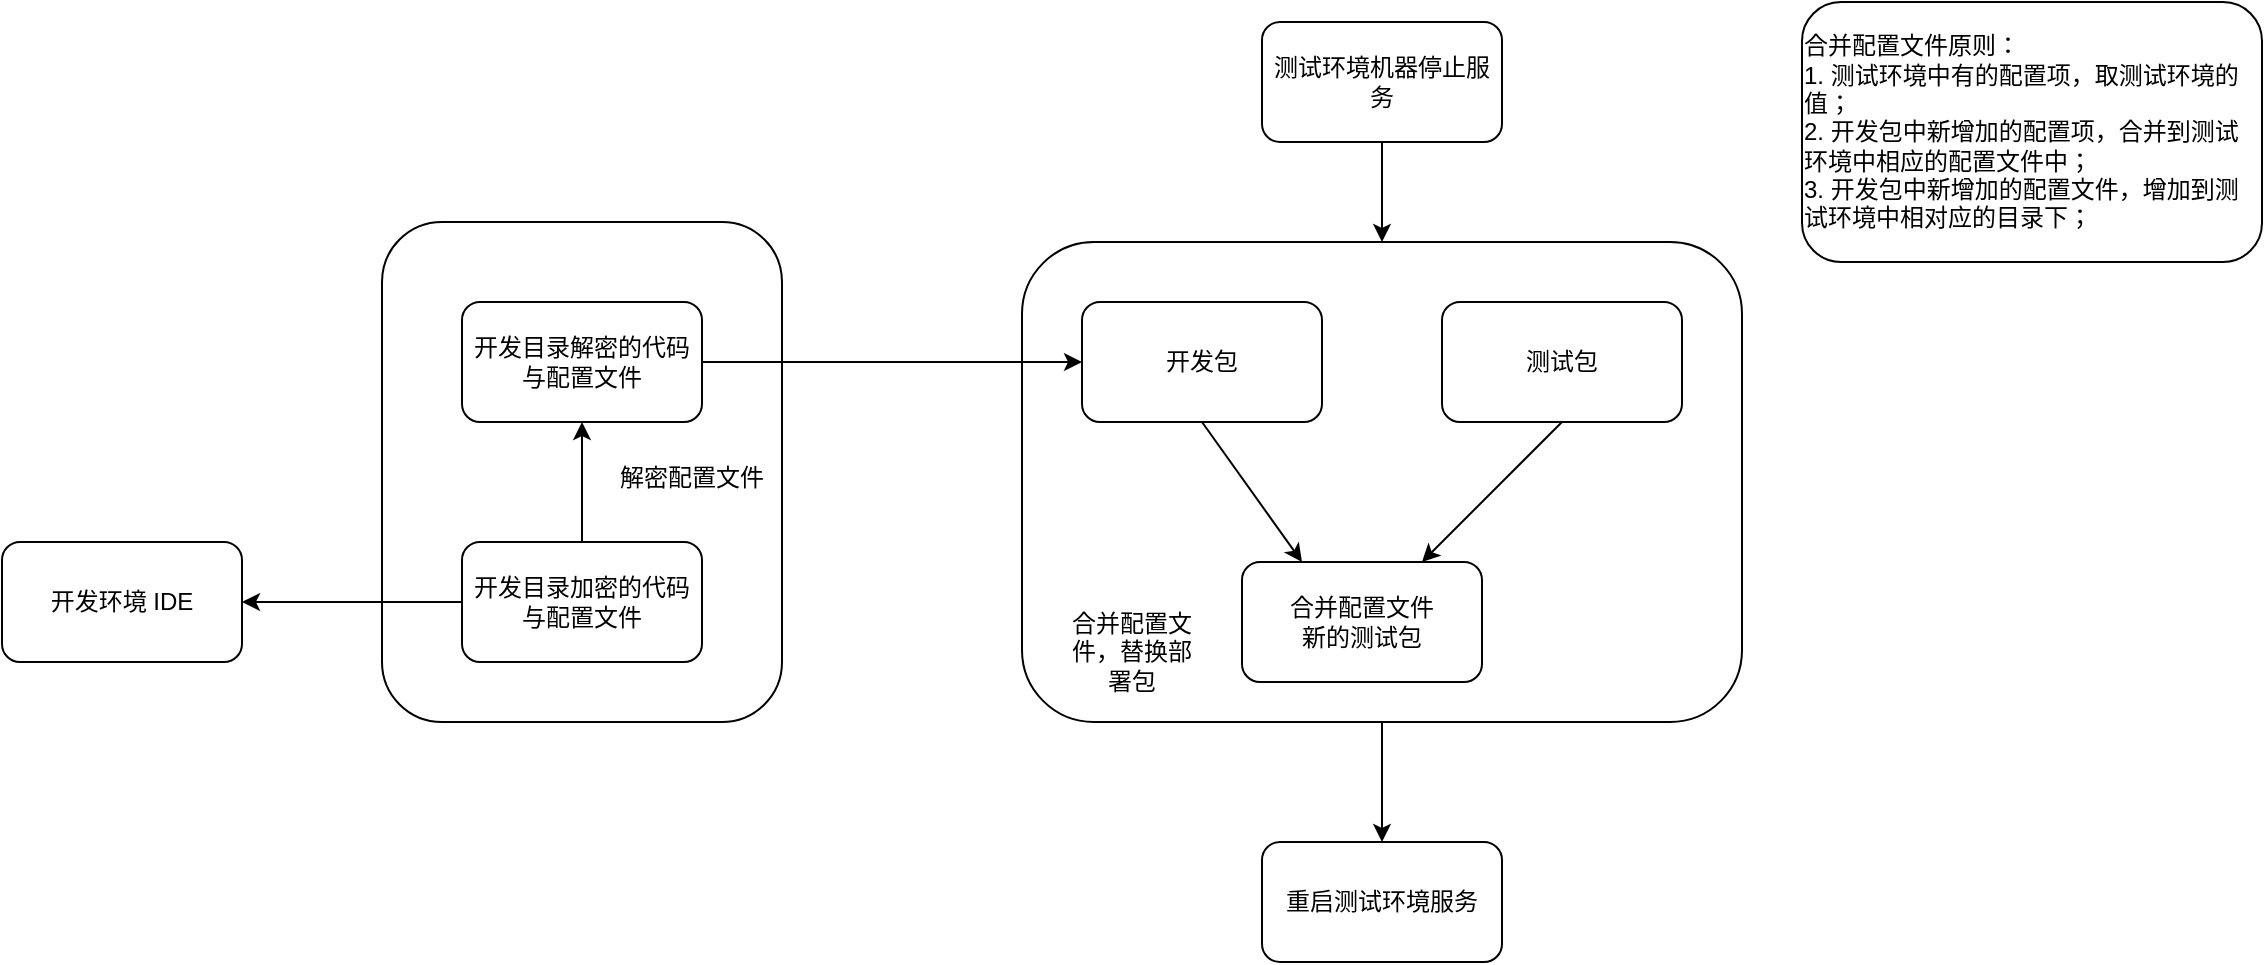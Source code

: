 <mxfile version="12.5.3" type="github">
  <diagram id="bgQSBVd5bKTp2rNxC6un" name="Page-1">
    <mxGraphModel dx="1360" dy="802" grid="1" gridSize="10" guides="1" tooltips="1" connect="1" arrows="1" fold="1" page="1" pageScale="1" pageWidth="3300" pageHeight="4681" math="0" shadow="0">
      <root>
        <mxCell id="0"/>
        <mxCell id="1" parent="0"/>
        <mxCell id="zs5KtHsANHAHN5NYuHnN-15" style="edgeStyle=orthogonalEdgeStyle;rounded=0;orthogonalLoop=1;jettySize=auto;html=1;exitX=0.5;exitY=1;exitDx=0;exitDy=0;entryX=0.5;entryY=0;entryDx=0;entryDy=0;" edge="1" parent="1" source="zs5KtHsANHAHN5NYuHnN-8" target="zs5KtHsANHAHN5NYuHnN-13">
          <mxGeometry relative="1" as="geometry"/>
        </mxCell>
        <mxCell id="zs5KtHsANHAHN5NYuHnN-8" value="" style="rounded=1;whiteSpace=wrap;html=1;" vertex="1" parent="1">
          <mxGeometry x="610" y="200" width="360" height="240" as="geometry"/>
        </mxCell>
        <mxCell id="zs5KtHsANHAHN5NYuHnN-1" value="开发包" style="rounded=1;whiteSpace=wrap;html=1;" vertex="1" parent="1">
          <mxGeometry x="640" y="230" width="120" height="60" as="geometry"/>
        </mxCell>
        <mxCell id="zs5KtHsANHAHN5NYuHnN-2" value="测试包" style="rounded=1;whiteSpace=wrap;html=1;" vertex="1" parent="1">
          <mxGeometry x="820" y="230" width="120" height="60" as="geometry"/>
        </mxCell>
        <mxCell id="zs5KtHsANHAHN5NYuHnN-3" value="合并配置文件&lt;br&gt;新的测试包" style="rounded=1;whiteSpace=wrap;html=1;" vertex="1" parent="1">
          <mxGeometry x="720" y="360" width="120" height="60" as="geometry"/>
        </mxCell>
        <mxCell id="zs5KtHsANHAHN5NYuHnN-4" value="" style="endArrow=classic;html=1;entryX=0.25;entryY=0;entryDx=0;entryDy=0;exitX=0.5;exitY=1;exitDx=0;exitDy=0;" edge="1" parent="1" source="zs5KtHsANHAHN5NYuHnN-1" target="zs5KtHsANHAHN5NYuHnN-3">
          <mxGeometry width="50" height="50" relative="1" as="geometry">
            <mxPoint x="630" y="380" as="sourcePoint"/>
            <mxPoint x="680" y="330" as="targetPoint"/>
          </mxGeometry>
        </mxCell>
        <mxCell id="zs5KtHsANHAHN5NYuHnN-5" value="" style="endArrow=classic;html=1;entryX=0.75;entryY=0;entryDx=0;entryDy=0;exitX=0.5;exitY=1;exitDx=0;exitDy=0;" edge="1" parent="1" source="zs5KtHsANHAHN5NYuHnN-2" target="zs5KtHsANHAHN5NYuHnN-3">
          <mxGeometry width="50" height="50" relative="1" as="geometry">
            <mxPoint x="850" y="510" as="sourcePoint"/>
            <mxPoint x="900" y="460" as="targetPoint"/>
          </mxGeometry>
        </mxCell>
        <mxCell id="zs5KtHsANHAHN5NYuHnN-10" style="edgeStyle=orthogonalEdgeStyle;rounded=0;orthogonalLoop=1;jettySize=auto;html=1;exitX=0.5;exitY=1;exitDx=0;exitDy=0;entryX=0.5;entryY=0;entryDx=0;entryDy=0;" edge="1" parent="1" source="zs5KtHsANHAHN5NYuHnN-7" target="zs5KtHsANHAHN5NYuHnN-8">
          <mxGeometry relative="1" as="geometry"/>
        </mxCell>
        <mxCell id="zs5KtHsANHAHN5NYuHnN-7" value="测试环境机器停止服务" style="rounded=1;whiteSpace=wrap;html=1;" vertex="1" parent="1">
          <mxGeometry x="730" y="90" width="120" height="60" as="geometry"/>
        </mxCell>
        <mxCell id="zs5KtHsANHAHN5NYuHnN-11" value="合并配置文件，替换部署包" style="text;html=1;strokeColor=none;fillColor=none;align=center;verticalAlign=middle;whiteSpace=wrap;rounded=0;" vertex="1" parent="1">
          <mxGeometry x="630" y="380" width="70" height="50" as="geometry"/>
        </mxCell>
        <mxCell id="zs5KtHsANHAHN5NYuHnN-12" value="&lt;div style=&quot;text-align: left&quot;&gt;&lt;span&gt;合并配置文件原则：&lt;/span&gt;&lt;/div&gt;&lt;div style=&quot;text-align: left&quot;&gt;&lt;span&gt;1. 测试环境中有的配置项，取测试环境的值；&lt;/span&gt;&lt;/div&gt;&lt;div style=&quot;text-align: left&quot;&gt;&lt;span&gt;2.&amp;nbsp;开发包中新增加的配置项，合并到测试环境中相应的配置文件中；&lt;/span&gt;&lt;/div&gt;&lt;div style=&quot;text-align: left&quot;&gt;&lt;span&gt;3.&amp;nbsp;开发包中新增加的配置文件，增加到测试环境中相对应的目录下；&lt;/span&gt;&lt;/div&gt;" style="rounded=1;whiteSpace=wrap;html=1;" vertex="1" parent="1">
          <mxGeometry x="1000" y="80" width="230" height="130" as="geometry"/>
        </mxCell>
        <mxCell id="zs5KtHsANHAHN5NYuHnN-13" value="重启测试环境服务" style="rounded=1;whiteSpace=wrap;html=1;" vertex="1" parent="1">
          <mxGeometry x="730" y="500" width="120" height="60" as="geometry"/>
        </mxCell>
        <mxCell id="zs5KtHsANHAHN5NYuHnN-18" value="" style="rounded=1;whiteSpace=wrap;html=1;" vertex="1" parent="1">
          <mxGeometry x="290" y="190" width="200" height="250" as="geometry"/>
        </mxCell>
        <mxCell id="zs5KtHsANHAHN5NYuHnN-24" style="edgeStyle=orthogonalEdgeStyle;rounded=0;orthogonalLoop=1;jettySize=auto;html=1;exitX=0.5;exitY=0;exitDx=0;exitDy=0;" edge="1" parent="1" source="zs5KtHsANHAHN5NYuHnN-19" target="zs5KtHsANHAHN5NYuHnN-20">
          <mxGeometry relative="1" as="geometry"/>
        </mxCell>
        <mxCell id="zs5KtHsANHAHN5NYuHnN-29" style="edgeStyle=orthogonalEdgeStyle;rounded=0;orthogonalLoop=1;jettySize=auto;html=1;exitX=0;exitY=0.5;exitDx=0;exitDy=0;" edge="1" parent="1" source="zs5KtHsANHAHN5NYuHnN-19" target="zs5KtHsANHAHN5NYuHnN-28">
          <mxGeometry relative="1" as="geometry"/>
        </mxCell>
        <mxCell id="zs5KtHsANHAHN5NYuHnN-19" value="开发目录加密的代码与配置文件" style="rounded=1;whiteSpace=wrap;html=1;" vertex="1" parent="1">
          <mxGeometry x="330" y="350" width="120" height="60" as="geometry"/>
        </mxCell>
        <mxCell id="zs5KtHsANHAHN5NYuHnN-27" style="edgeStyle=orthogonalEdgeStyle;rounded=0;orthogonalLoop=1;jettySize=auto;html=1;exitX=1;exitY=0.5;exitDx=0;exitDy=0;entryX=0;entryY=0.5;entryDx=0;entryDy=0;" edge="1" parent="1" source="zs5KtHsANHAHN5NYuHnN-20" target="zs5KtHsANHAHN5NYuHnN-1">
          <mxGeometry relative="1" as="geometry"/>
        </mxCell>
        <mxCell id="zs5KtHsANHAHN5NYuHnN-20" value="开发目录解密的代码与配置文件" style="rounded=1;whiteSpace=wrap;html=1;" vertex="1" parent="1">
          <mxGeometry x="330" y="230" width="120" height="60" as="geometry"/>
        </mxCell>
        <mxCell id="zs5KtHsANHAHN5NYuHnN-25" value="解密配置文件" style="text;html=1;strokeColor=none;fillColor=none;align=center;verticalAlign=middle;whiteSpace=wrap;rounded=0;" vertex="1" parent="1">
          <mxGeometry x="400" y="305" width="90" height="25" as="geometry"/>
        </mxCell>
        <mxCell id="zs5KtHsANHAHN5NYuHnN-28" value="开发环境 IDE" style="rounded=1;whiteSpace=wrap;html=1;" vertex="1" parent="1">
          <mxGeometry x="100" y="350" width="120" height="60" as="geometry"/>
        </mxCell>
      </root>
    </mxGraphModel>
  </diagram>
</mxfile>
